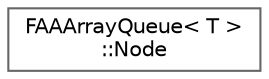 digraph "Graphical Class Hierarchy"
{
 // INTERACTIVE_SVG=YES
 // LATEX_PDF_SIZE
  bgcolor="transparent";
  edge [fontname=Helvetica,fontsize=10,labelfontname=Helvetica,labelfontsize=10];
  node [fontname=Helvetica,fontsize=10,shape=box,height=0.2,width=0.4];
  rankdir="LR";
  Node0 [id="Node000000",label="FAAArrayQueue\< T \>\l::Node",height=0.2,width=0.4,color="grey40", fillcolor="white", style="filled",URL="$d7/d0f/structFAAArrayQueue_1_1Node.html",tooltip=" "];
}
